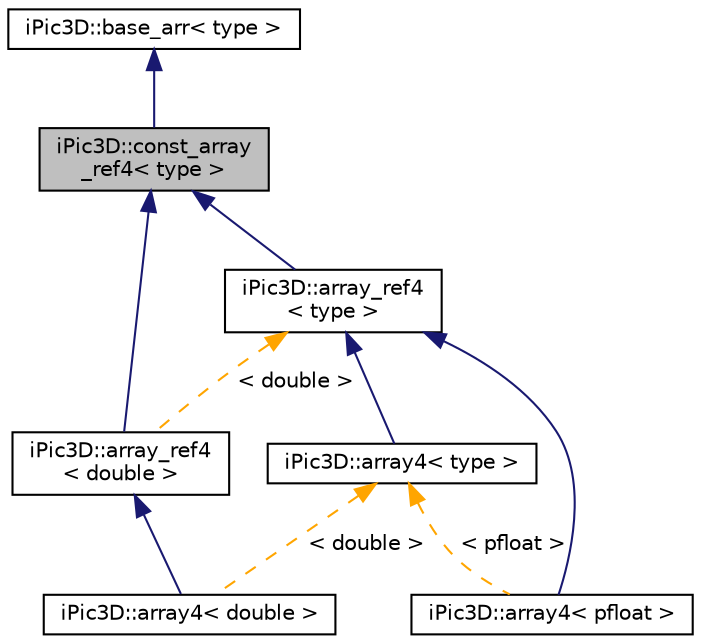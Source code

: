 digraph "iPic3D::const_array_ref4&lt; type &gt;"
{
 // INTERACTIVE_SVG=YES
 // LATEX_PDF_SIZE
  edge [fontname="Helvetica",fontsize="10",labelfontname="Helvetica",labelfontsize="10"];
  node [fontname="Helvetica",fontsize="10",shape=record];
  Node1 [label="iPic3D::const_array\l_ref4\< type \>",height=0.2,width=0.4,color="black", fillcolor="grey75", style="filled", fontcolor="black",tooltip=" "];
  Node2 -> Node1 [dir="back",color="midnightblue",fontsize="10",style="solid",fontname="Helvetica"];
  Node2 [label="iPic3D::base_arr\< type \>",height=0.2,width=0.4,color="black", fillcolor="white", style="filled",URL="$d6/d95/classi_pic3_d_1_1base__arr.html",tooltip=" "];
  Node1 -> Node3 [dir="back",color="midnightblue",fontsize="10",style="solid",fontname="Helvetica"];
  Node3 [label="iPic3D::array_ref4\l\< double \>",height=0.2,width=0.4,color="black", fillcolor="white", style="filled",URL="$dc/d69/classi_pic3_d_1_1array__ref4.html",tooltip=" "];
  Node3 -> Node4 [dir="back",color="midnightblue",fontsize="10",style="solid",fontname="Helvetica"];
  Node4 [label="iPic3D::array4\< double \>",height=0.2,width=0.4,color="black", fillcolor="white", style="filled",URL="$dd/d8c/structi_pic3_d_1_1array4.html",tooltip=" "];
  Node1 -> Node5 [dir="back",color="midnightblue",fontsize="10",style="solid",fontname="Helvetica"];
  Node5 [label="iPic3D::array_ref4\l\< type \>",height=0.2,width=0.4,color="black", fillcolor="white", style="filled",URL="$dc/d69/classi_pic3_d_1_1array__ref4.html",tooltip=" "];
  Node5 -> Node6 [dir="back",color="midnightblue",fontsize="10",style="solid",fontname="Helvetica"];
  Node6 [label="iPic3D::array4\< pfloat \>",height=0.2,width=0.4,color="black", fillcolor="white", style="filled",URL="$dd/d8c/structi_pic3_d_1_1array4.html",tooltip=" "];
  Node5 -> Node7 [dir="back",color="midnightblue",fontsize="10",style="solid",fontname="Helvetica"];
  Node7 [label="iPic3D::array4\< type \>",height=0.2,width=0.4,color="black", fillcolor="white", style="filled",URL="$dd/d8c/structi_pic3_d_1_1array4.html",tooltip=" "];
  Node7 -> Node6 [dir="back",color="orange",fontsize="10",style="dashed",label=" \< pfloat \>" ,fontname="Helvetica"];
  Node7 -> Node4 [dir="back",color="orange",fontsize="10",style="dashed",label=" \< double \>" ,fontname="Helvetica"];
  Node5 -> Node3 [dir="back",color="orange",fontsize="10",style="dashed",label=" \< double \>" ,fontname="Helvetica"];
}
